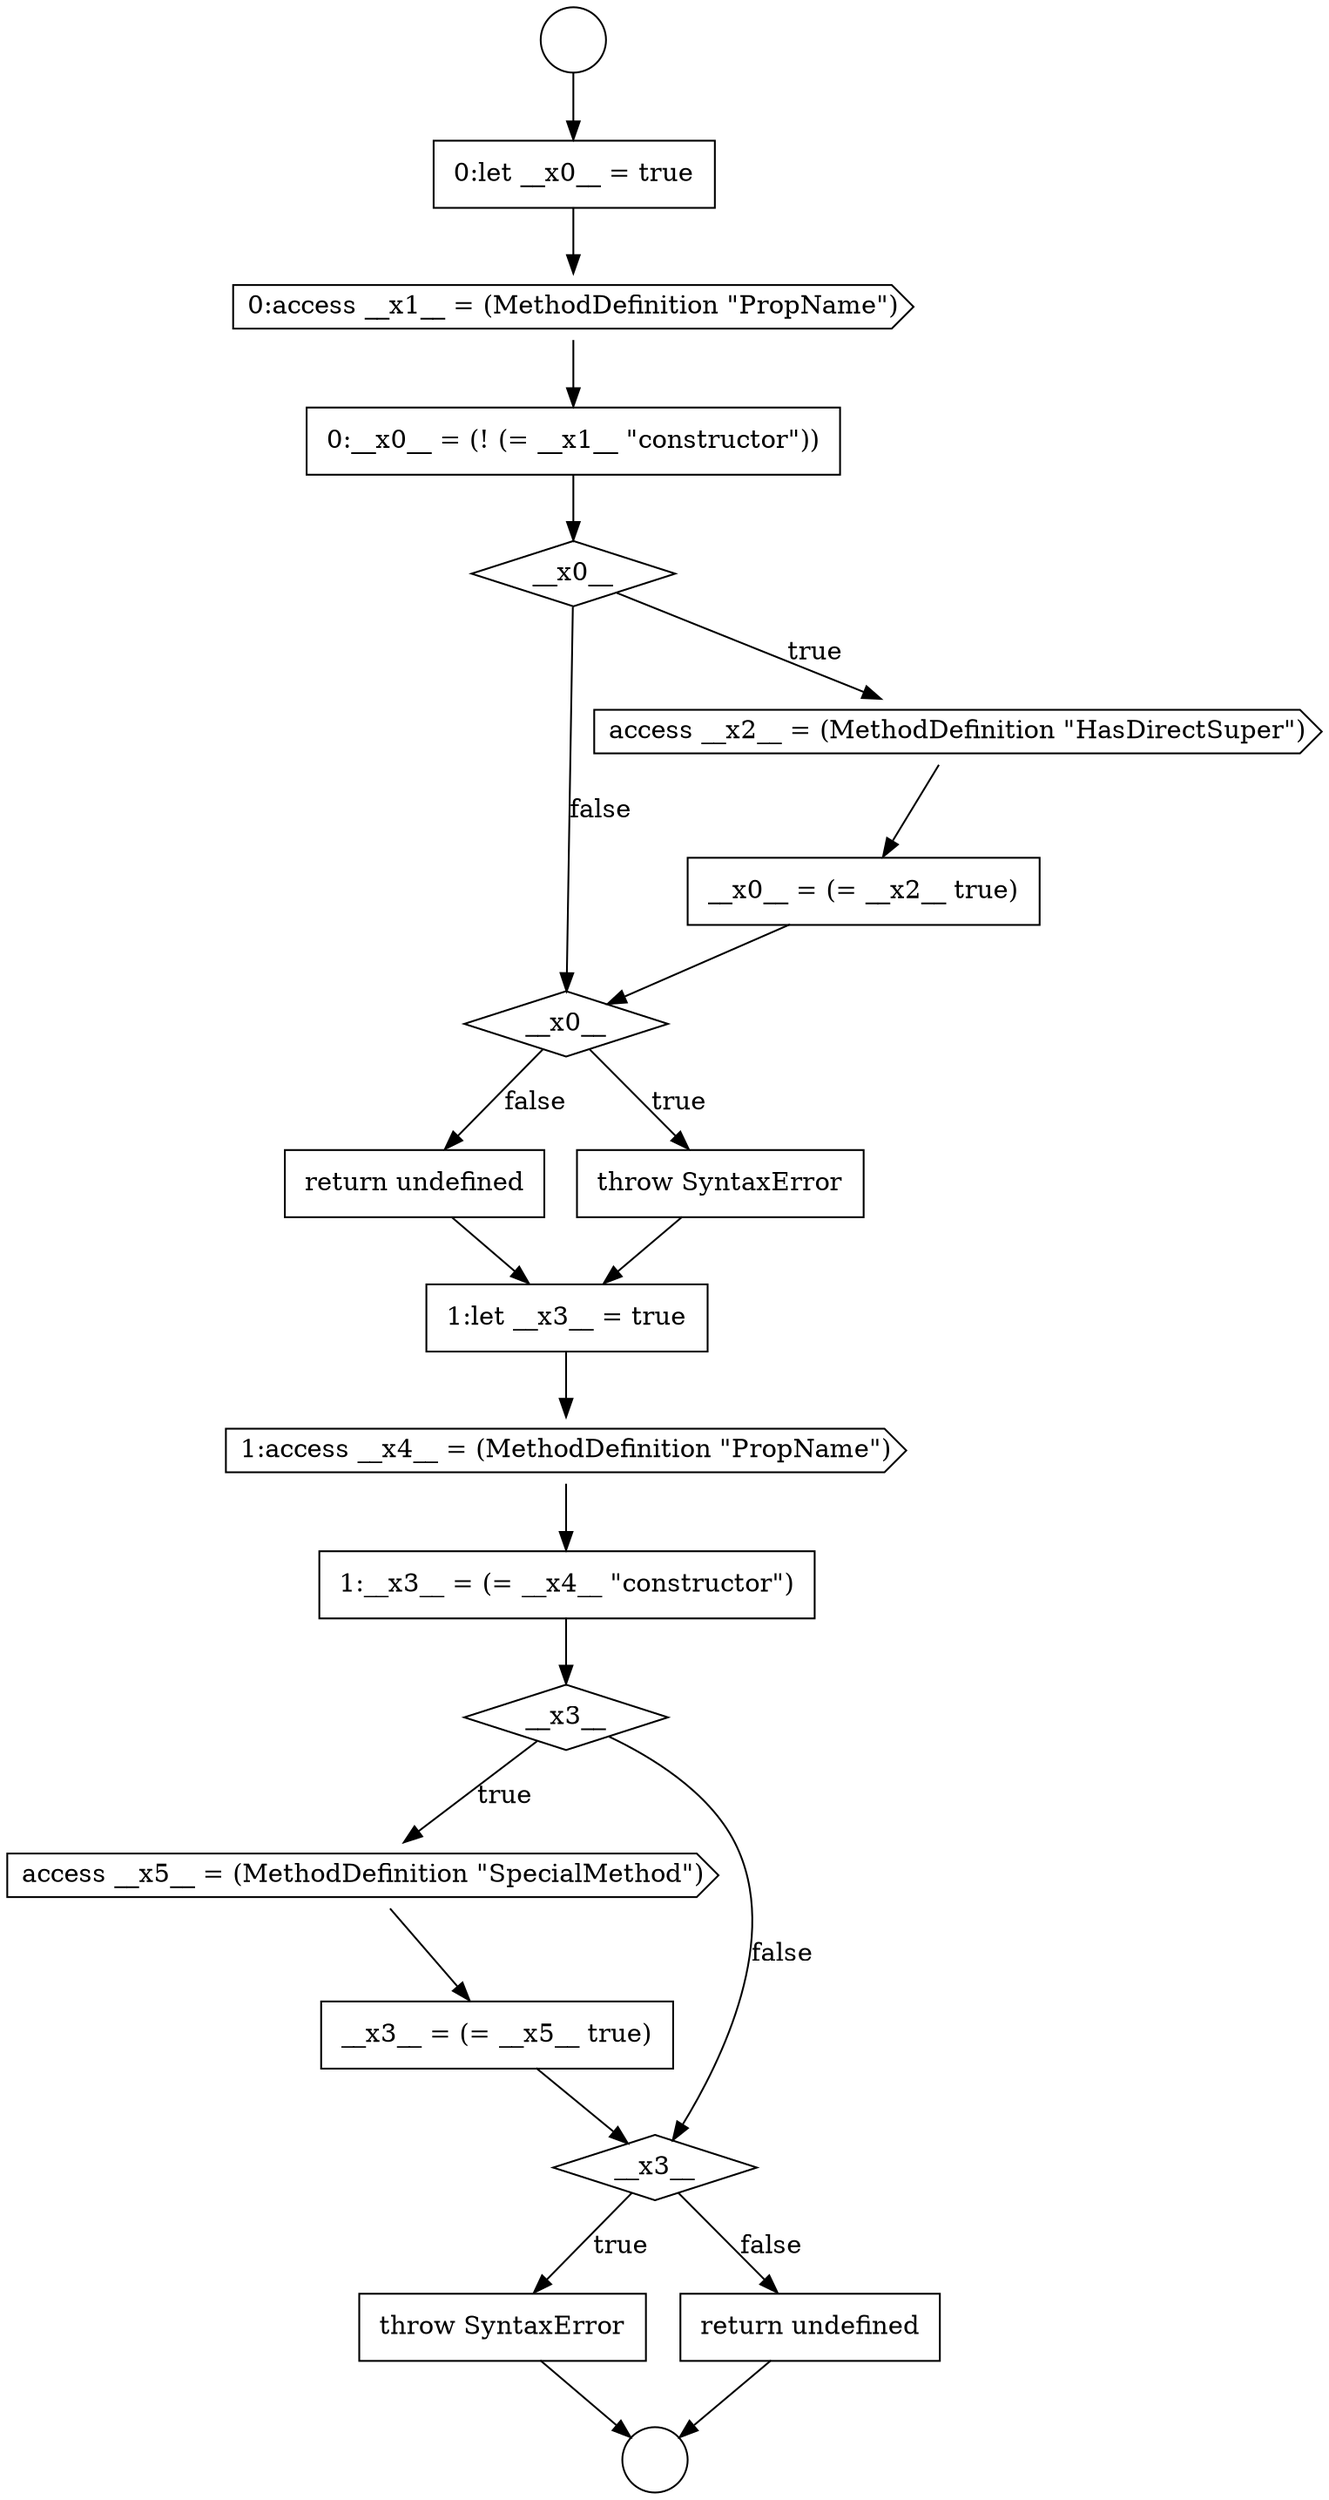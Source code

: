 digraph {
  node20014 [shape=circle label=" " color="black" fillcolor="white" style=filled]
  node20031 [shape=none, margin=0, label=<<font color="black">
    <table border="0" cellborder="1" cellspacing="0" cellpadding="10">
      <tr><td align="left">throw SyntaxError</td></tr>
    </table>
  </font>> color="black" fillcolor="white" style=filled]
  node20017 [shape=none, margin=0, label=<<font color="black">
    <table border="0" cellborder="1" cellspacing="0" cellpadding="10">
      <tr><td align="left">0:__x0__ = (! (= __x1__ &quot;constructor&quot;))</td></tr>
    </table>
  </font>> color="black" fillcolor="white" style=filled]
  node20027 [shape=diamond, label=<<font color="black">__x3__</font>> color="black" fillcolor="white" style=filled]
  node20021 [shape=diamond, label=<<font color="black">__x0__</font>> color="black" fillcolor="white" style=filled]
  node20020 [shape=none, margin=0, label=<<font color="black">
    <table border="0" cellborder="1" cellspacing="0" cellpadding="10">
      <tr><td align="left">__x0__ = (= __x2__ true)</td></tr>
    </table>
  </font>> color="black" fillcolor="white" style=filled]
  node20032 [shape=none, margin=0, label=<<font color="black">
    <table border="0" cellborder="1" cellspacing="0" cellpadding="10">
      <tr><td align="left">return undefined</td></tr>
    </table>
  </font>> color="black" fillcolor="white" style=filled]
  node20028 [shape=cds, label=<<font color="black">access __x5__ = (MethodDefinition &quot;SpecialMethod&quot;)</font>> color="black" fillcolor="white" style=filled]
  node20024 [shape=none, margin=0, label=<<font color="black">
    <table border="0" cellborder="1" cellspacing="0" cellpadding="10">
      <tr><td align="left">1:let __x3__ = true</td></tr>
    </table>
  </font>> color="black" fillcolor="white" style=filled]
  node20019 [shape=cds, label=<<font color="black">access __x2__ = (MethodDefinition &quot;HasDirectSuper&quot;)</font>> color="black" fillcolor="white" style=filled]
  node20029 [shape=none, margin=0, label=<<font color="black">
    <table border="0" cellborder="1" cellspacing="0" cellpadding="10">
      <tr><td align="left">__x3__ = (= __x5__ true)</td></tr>
    </table>
  </font>> color="black" fillcolor="white" style=filled]
  node20016 [shape=cds, label=<<font color="black">0:access __x1__ = (MethodDefinition &quot;PropName&quot;)</font>> color="black" fillcolor="white" style=filled]
  node20023 [shape=none, margin=0, label=<<font color="black">
    <table border="0" cellborder="1" cellspacing="0" cellpadding="10">
      <tr><td align="left">return undefined</td></tr>
    </table>
  </font>> color="black" fillcolor="white" style=filled]
  node20030 [shape=diamond, label=<<font color="black">__x3__</font>> color="black" fillcolor="white" style=filled]
  node20018 [shape=diamond, label=<<font color="black">__x0__</font>> color="black" fillcolor="white" style=filled]
  node20013 [shape=circle label=" " color="black" fillcolor="white" style=filled]
  node20022 [shape=none, margin=0, label=<<font color="black">
    <table border="0" cellborder="1" cellspacing="0" cellpadding="10">
      <tr><td align="left">throw SyntaxError</td></tr>
    </table>
  </font>> color="black" fillcolor="white" style=filled]
  node20026 [shape=none, margin=0, label=<<font color="black">
    <table border="0" cellborder="1" cellspacing="0" cellpadding="10">
      <tr><td align="left">1:__x3__ = (= __x4__ &quot;constructor&quot;)</td></tr>
    </table>
  </font>> color="black" fillcolor="white" style=filled]
  node20025 [shape=cds, label=<<font color="black">1:access __x4__ = (MethodDefinition &quot;PropName&quot;)</font>> color="black" fillcolor="white" style=filled]
  node20015 [shape=none, margin=0, label=<<font color="black">
    <table border="0" cellborder="1" cellspacing="0" cellpadding="10">
      <tr><td align="left">0:let __x0__ = true</td></tr>
    </table>
  </font>> color="black" fillcolor="white" style=filled]
  node20024 -> node20025 [ color="black"]
  node20013 -> node20015 [ color="black"]
  node20017 -> node20018 [ color="black"]
  node20023 -> node20024 [ color="black"]
  node20029 -> node20030 [ color="black"]
  node20016 -> node20017 [ color="black"]
  node20032 -> node20014 [ color="black"]
  node20028 -> node20029 [ color="black"]
  node20021 -> node20022 [label=<<font color="black">true</font>> color="black"]
  node20021 -> node20023 [label=<<font color="black">false</font>> color="black"]
  node20020 -> node20021 [ color="black"]
  node20018 -> node20019 [label=<<font color="black">true</font>> color="black"]
  node20018 -> node20021 [label=<<font color="black">false</font>> color="black"]
  node20015 -> node20016 [ color="black"]
  node20025 -> node20026 [ color="black"]
  node20019 -> node20020 [ color="black"]
  node20031 -> node20014 [ color="black"]
  node20026 -> node20027 [ color="black"]
  node20022 -> node20024 [ color="black"]
  node20027 -> node20028 [label=<<font color="black">true</font>> color="black"]
  node20027 -> node20030 [label=<<font color="black">false</font>> color="black"]
  node20030 -> node20031 [label=<<font color="black">true</font>> color="black"]
  node20030 -> node20032 [label=<<font color="black">false</font>> color="black"]
}
